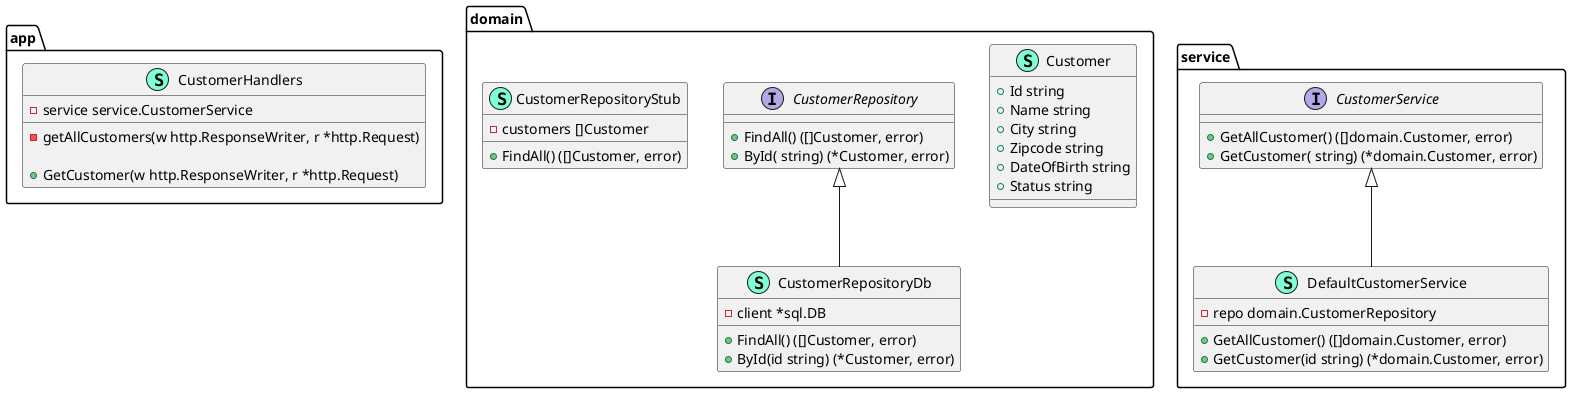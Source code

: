 @startuml
namespace app {
    class CustomerHandlers << (S,Aquamarine) >> {
        - service service.CustomerService

        - getAllCustomers(w http.ResponseWriter, r *http.Request) 

        + GetCustomer(w http.ResponseWriter, r *http.Request) 

    }
}


namespace domain {
    class Customer << (S,Aquamarine) >> {
        + Id string
        + Name string
        + City string
        + Zipcode string
        + DateOfBirth string
        + Status string

    }
    interface CustomerRepository  {
        + FindAll() ([]Customer, error)
        + ById( string) (*Customer, error)

    }
    class CustomerRepositoryDb << (S,Aquamarine) >> {
        - client *sql.DB

        + FindAll() ([]Customer, error)
        + ById(id string) (*Customer, error)

    }
    class CustomerRepositoryStub << (S,Aquamarine) >> {
        - customers []Customer

        + FindAll() ([]Customer, error)

    }
}

"domain.CustomerRepository" <|-- "domain.CustomerRepositoryDb"

namespace service {
    interface CustomerService  {
        + GetAllCustomer() ([]domain.Customer, error)
        + GetCustomer( string) (*domain.Customer, error)

    }
    class DefaultCustomerService << (S,Aquamarine) >> {
        - repo domain.CustomerRepository

        + GetAllCustomer() ([]domain.Customer, error)
        + GetCustomer(id string) (*domain.Customer, error)

    }
}

"service.CustomerService" <|-- "service.DefaultCustomerService"

@enduml
